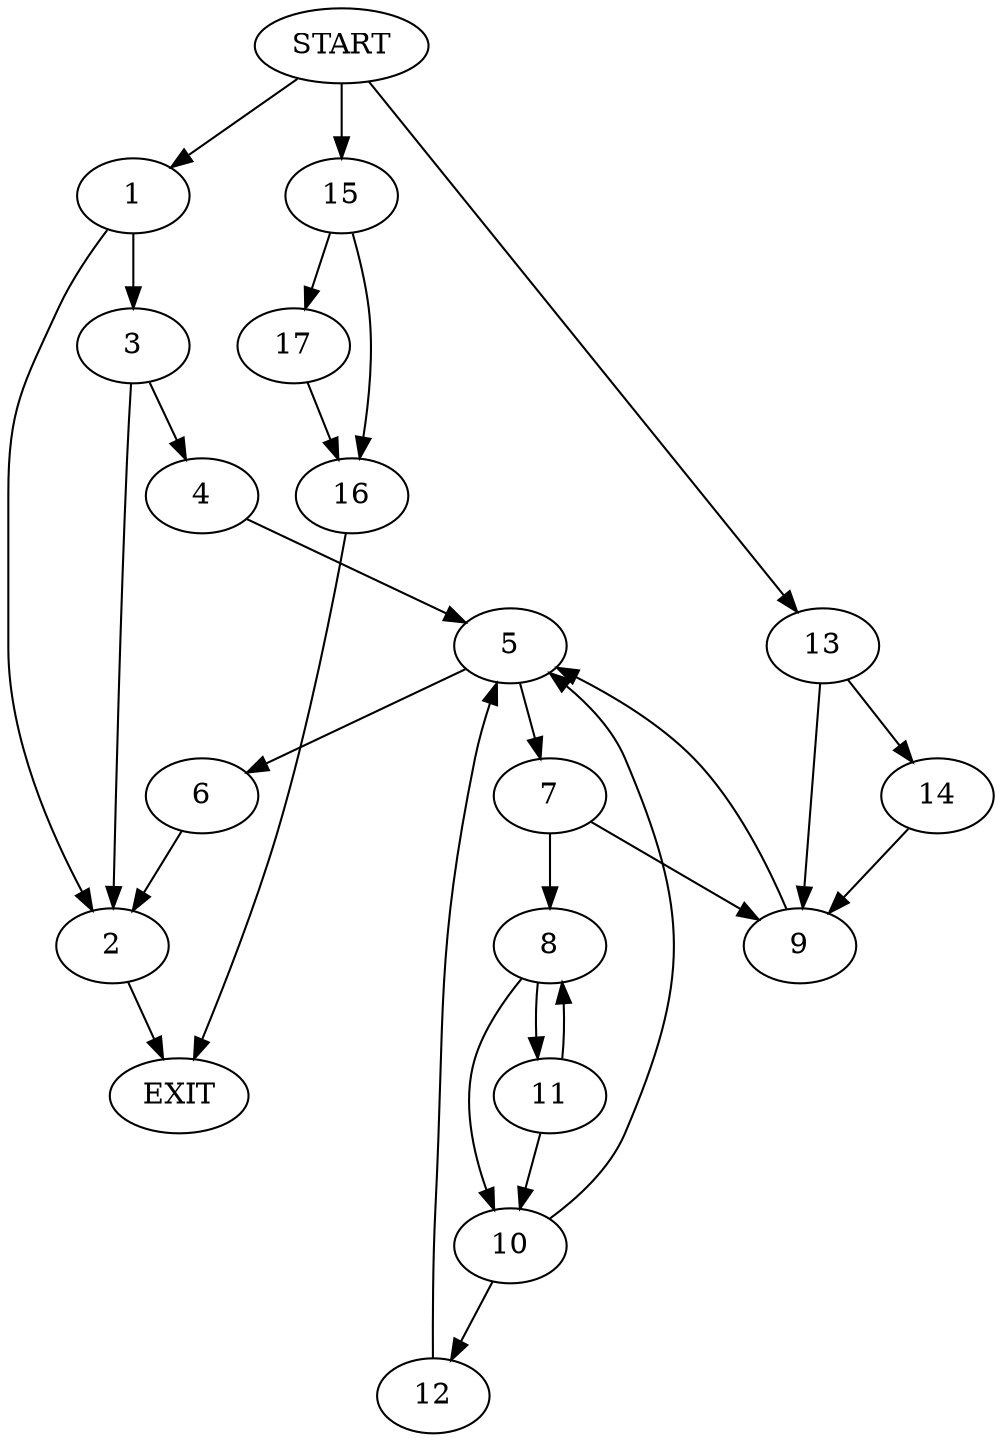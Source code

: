 digraph {
0 [label="START"]
18 [label="EXIT"]
0 -> 1
1 -> 2
1 -> 3
3 -> 2
3 -> 4
2 -> 18
4 -> 5
5 -> 6
5 -> 7
6 -> 2
7 -> 8
7 -> 9
8 -> 10
8 -> 11
9 -> 5
11 -> 10
11 -> 8
10 -> 12
10 -> 5
12 -> 5
0 -> 13
13 -> 9
13 -> 14
14 -> 9
0 -> 15
15 -> 16
15 -> 17
17 -> 16
16 -> 18
}
